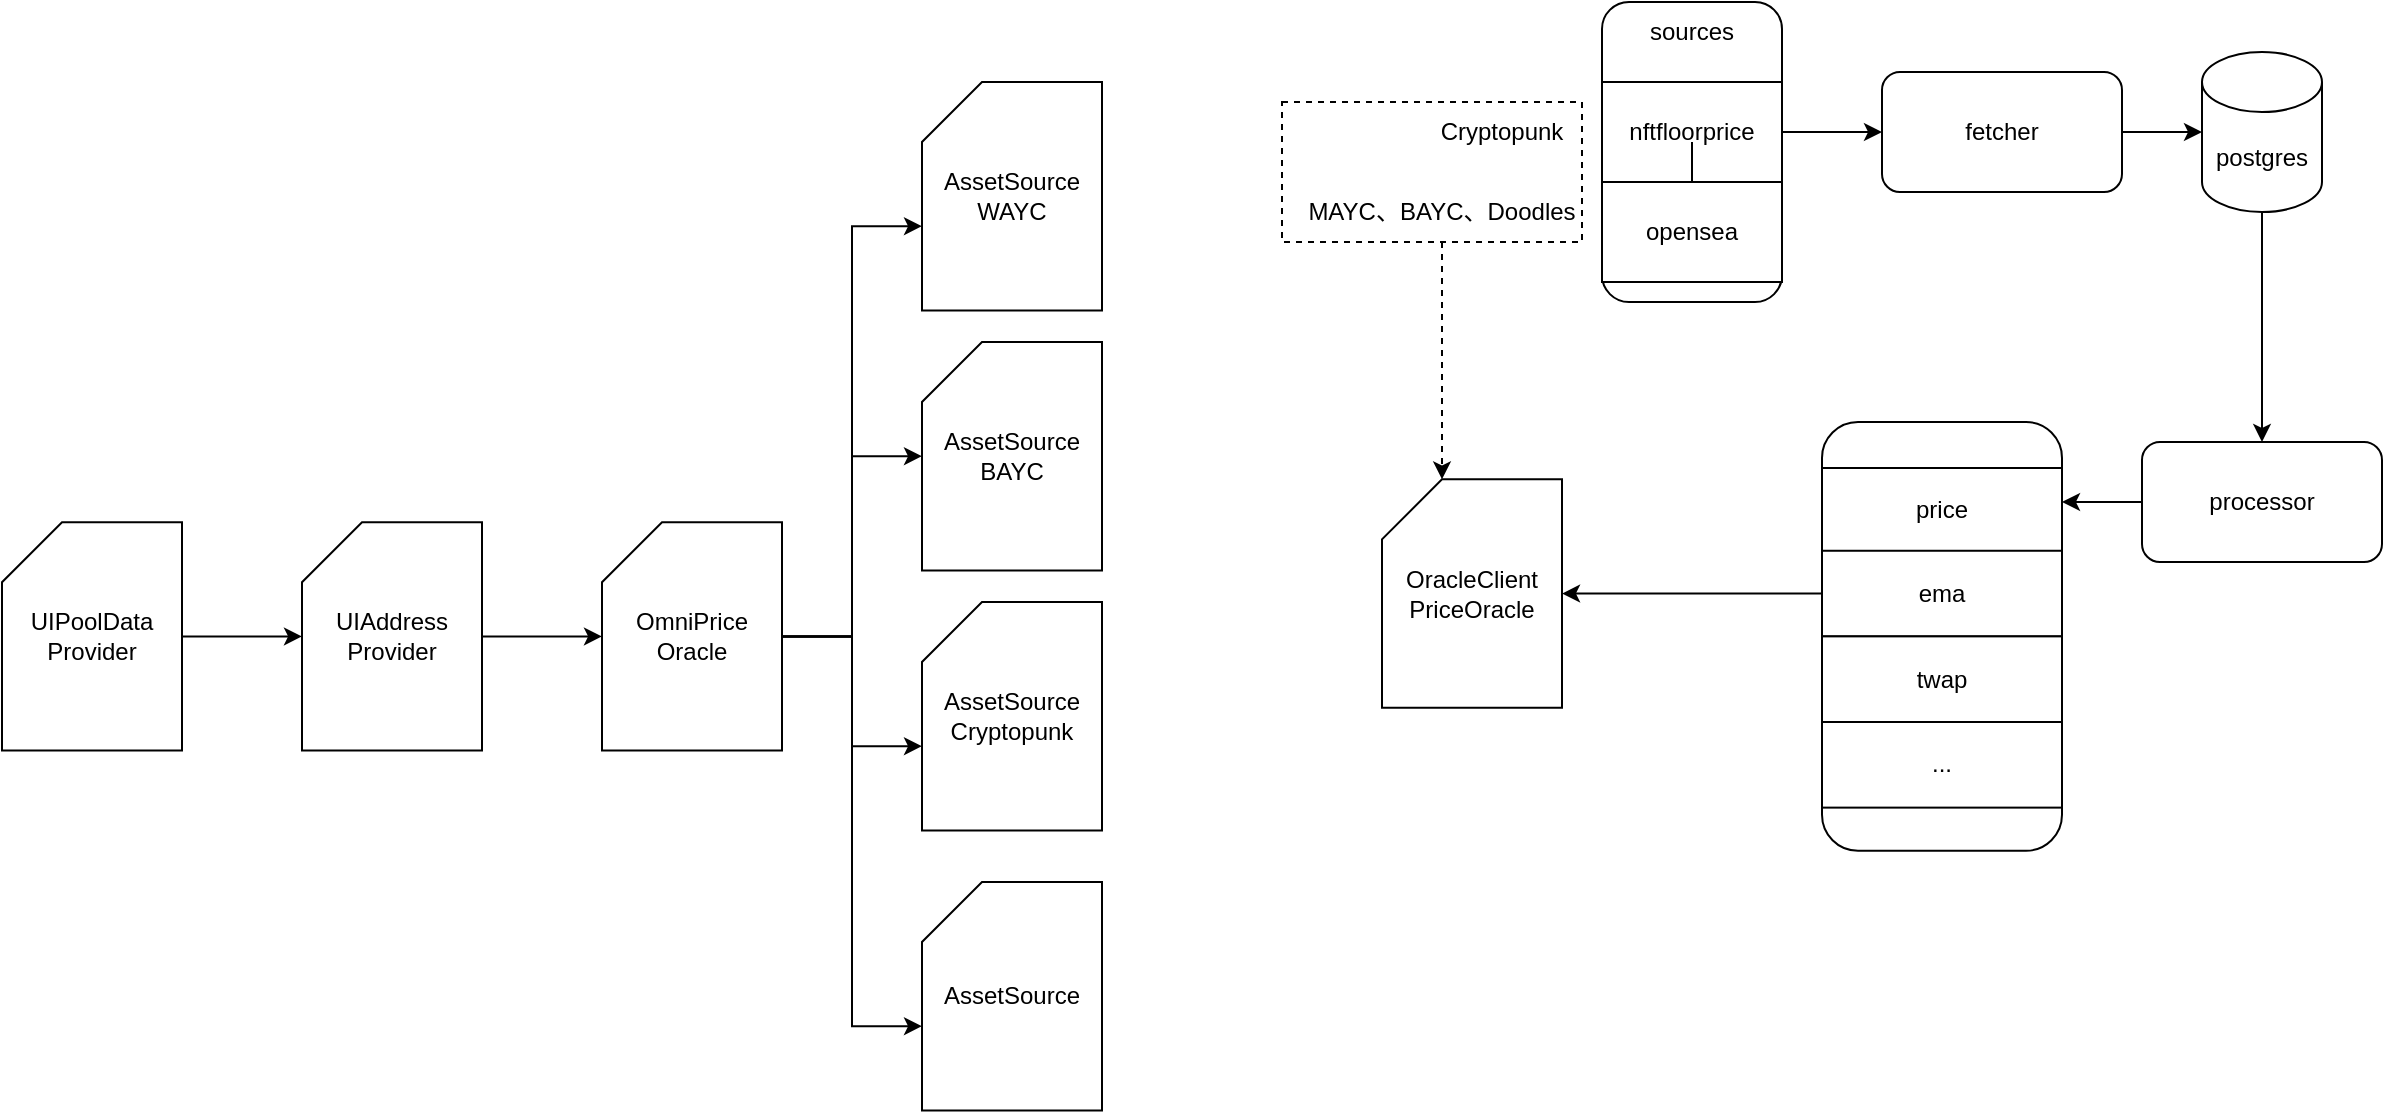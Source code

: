 <mxfile version="18.0.4" type="github">
  <diagram id="lm39UnG0xP7g4V9K822q" name="第 1 页">
    <mxGraphModel dx="1781" dy="986" grid="1" gridSize="10" guides="1" tooltips="1" connect="1" arrows="1" fold="1" page="1" pageScale="1" pageWidth="827" pageHeight="1169" math="0" shadow="0">
      <root>
        <mxCell id="0" />
        <mxCell id="1" parent="0" />
        <mxCell id="ALS0ME_dZ4r5XlrfOJKZ-38" value="" style="rounded=0;whiteSpace=wrap;html=1;dashed=1;" vertex="1" parent="1">
          <mxGeometry x="180" y="400" width="150" height="70" as="geometry" />
        </mxCell>
        <mxCell id="ALS0ME_dZ4r5XlrfOJKZ-1" value="" style="rounded=1;whiteSpace=wrap;html=1;" vertex="1" parent="1">
          <mxGeometry x="340" y="350" width="90" height="150" as="geometry" />
        </mxCell>
        <mxCell id="ALS0ME_dZ4r5XlrfOJKZ-14" style="edgeStyle=orthogonalEdgeStyle;rounded=0;orthogonalLoop=1;jettySize=auto;html=1;exitX=1;exitY=0.5;exitDx=0;exitDy=0;entryX=0;entryY=0.5;entryDx=0;entryDy=0;" edge="1" parent="1" source="ALS0ME_dZ4r5XlrfOJKZ-2" target="ALS0ME_dZ4r5XlrfOJKZ-13">
          <mxGeometry relative="1" as="geometry" />
        </mxCell>
        <mxCell id="ALS0ME_dZ4r5XlrfOJKZ-2" value="nftfloorprice" style="rounded=0;whiteSpace=wrap;html=1;" vertex="1" parent="1">
          <mxGeometry x="340" y="390" width="90" height="50" as="geometry" />
        </mxCell>
        <mxCell id="ALS0ME_dZ4r5XlrfOJKZ-9" value="" style="edgeStyle=orthogonalEdgeStyle;rounded=0;orthogonalLoop=1;jettySize=auto;html=1;" edge="1" parent="1" source="ALS0ME_dZ4r5XlrfOJKZ-3" target="ALS0ME_dZ4r5XlrfOJKZ-2">
          <mxGeometry relative="1" as="geometry" />
        </mxCell>
        <mxCell id="ALS0ME_dZ4r5XlrfOJKZ-3" value="opensea" style="rounded=0;whiteSpace=wrap;html=1;" vertex="1" parent="1">
          <mxGeometry x="340" y="440" width="90" height="50" as="geometry" />
        </mxCell>
        <mxCell id="ALS0ME_dZ4r5XlrfOJKZ-39" style="edgeStyle=orthogonalEdgeStyle;rounded=0;orthogonalLoop=1;jettySize=auto;html=1;exitX=0.5;exitY=1;exitDx=0;exitDy=0;entryX=0;entryY=0;entryDx=30;entryDy=0;entryPerimeter=0;dashed=1;" edge="1" parent="1" source="ALS0ME_dZ4r5XlrfOJKZ-7" target="ALS0ME_dZ4r5XlrfOJKZ-34">
          <mxGeometry relative="1" as="geometry" />
        </mxCell>
        <mxCell id="ALS0ME_dZ4r5XlrfOJKZ-7" value="MAYC、BAYC、Doodles" style="text;html=1;strokeColor=none;fillColor=none;align=center;verticalAlign=middle;whiteSpace=wrap;rounded=0;" vertex="1" parent="1">
          <mxGeometry x="180" y="440" width="160" height="30" as="geometry" />
        </mxCell>
        <mxCell id="ALS0ME_dZ4r5XlrfOJKZ-8" value="Cryptopunk" style="text;html=1;strokeColor=none;fillColor=none;align=center;verticalAlign=middle;whiteSpace=wrap;rounded=0;" vertex="1" parent="1">
          <mxGeometry x="260" y="400" width="60" height="30" as="geometry" />
        </mxCell>
        <mxCell id="ALS0ME_dZ4r5XlrfOJKZ-10" value="sources" style="text;html=1;strokeColor=none;fillColor=none;align=center;verticalAlign=middle;whiteSpace=wrap;rounded=0;" vertex="1" parent="1">
          <mxGeometry x="355" y="350" width="60" height="30" as="geometry" />
        </mxCell>
        <mxCell id="ALS0ME_dZ4r5XlrfOJKZ-17" style="edgeStyle=orthogonalEdgeStyle;rounded=0;orthogonalLoop=1;jettySize=auto;html=1;exitX=0.5;exitY=1;exitDx=0;exitDy=0;exitPerimeter=0;entryX=0.5;entryY=0;entryDx=0;entryDy=0;" edge="1" parent="1" source="ALS0ME_dZ4r5XlrfOJKZ-11" target="ALS0ME_dZ4r5XlrfOJKZ-16">
          <mxGeometry relative="1" as="geometry" />
        </mxCell>
        <mxCell id="ALS0ME_dZ4r5XlrfOJKZ-11" value="postgres" style="shape=cylinder3;whiteSpace=wrap;html=1;boundedLbl=1;backgroundOutline=1;size=15;" vertex="1" parent="1">
          <mxGeometry x="640" y="375" width="60" height="80" as="geometry" />
        </mxCell>
        <mxCell id="ALS0ME_dZ4r5XlrfOJKZ-15" style="edgeStyle=orthogonalEdgeStyle;rounded=0;orthogonalLoop=1;jettySize=auto;html=1;exitX=1;exitY=0.5;exitDx=0;exitDy=0;entryX=0;entryY=0.5;entryDx=0;entryDy=0;entryPerimeter=0;" edge="1" parent="1" source="ALS0ME_dZ4r5XlrfOJKZ-13" target="ALS0ME_dZ4r5XlrfOJKZ-11">
          <mxGeometry relative="1" as="geometry" />
        </mxCell>
        <mxCell id="ALS0ME_dZ4r5XlrfOJKZ-13" value="fetcher" style="rounded=1;whiteSpace=wrap;html=1;" vertex="1" parent="1">
          <mxGeometry x="480" y="385" width="120" height="60" as="geometry" />
        </mxCell>
        <mxCell id="ALS0ME_dZ4r5XlrfOJKZ-29" style="edgeStyle=orthogonalEdgeStyle;rounded=0;orthogonalLoop=1;jettySize=auto;html=1;exitX=0;exitY=0.5;exitDx=0;exitDy=0;" edge="1" parent="1" source="ALS0ME_dZ4r5XlrfOJKZ-16">
          <mxGeometry relative="1" as="geometry">
            <mxPoint x="570" y="600" as="targetPoint" />
          </mxGeometry>
        </mxCell>
        <mxCell id="ALS0ME_dZ4r5XlrfOJKZ-16" value="processor" style="rounded=1;whiteSpace=wrap;html=1;" vertex="1" parent="1">
          <mxGeometry x="610" y="570" width="120" height="60" as="geometry" />
        </mxCell>
        <mxCell id="ALS0ME_dZ4r5XlrfOJKZ-18" value="" style="rounded=1;whiteSpace=wrap;html=1;" vertex="1" parent="1">
          <mxGeometry x="450" y="560" width="120" height="214.38" as="geometry" />
        </mxCell>
        <mxCell id="ALS0ME_dZ4r5XlrfOJKZ-19" value="price" style="rounded=0;whiteSpace=wrap;html=1;" vertex="1" parent="1">
          <mxGeometry x="450" y="583" width="120" height="42.81" as="geometry" />
        </mxCell>
        <mxCell id="ALS0ME_dZ4r5XlrfOJKZ-35" style="edgeStyle=orthogonalEdgeStyle;rounded=0;orthogonalLoop=1;jettySize=auto;html=1;exitX=0;exitY=0.5;exitDx=0;exitDy=0;entryX=1;entryY=0.5;entryDx=0;entryDy=0;entryPerimeter=0;" edge="1" parent="1" source="ALS0ME_dZ4r5XlrfOJKZ-30" target="ALS0ME_dZ4r5XlrfOJKZ-34">
          <mxGeometry relative="1" as="geometry" />
        </mxCell>
        <mxCell id="ALS0ME_dZ4r5XlrfOJKZ-30" value="ema" style="rounded=0;whiteSpace=wrap;html=1;" vertex="1" parent="1">
          <mxGeometry x="450" y="624.38" width="120" height="42.81" as="geometry" />
        </mxCell>
        <mxCell id="ALS0ME_dZ4r5XlrfOJKZ-31" value="twap" style="rounded=0;whiteSpace=wrap;html=1;" vertex="1" parent="1">
          <mxGeometry x="450" y="667.19" width="120" height="42.81" as="geometry" />
        </mxCell>
        <mxCell id="ALS0ME_dZ4r5XlrfOJKZ-32" value="..." style="rounded=0;whiteSpace=wrap;html=1;" vertex="1" parent="1">
          <mxGeometry x="450" y="710" width="120" height="42.81" as="geometry" />
        </mxCell>
        <mxCell id="ALS0ME_dZ4r5XlrfOJKZ-34" value="OracleClient&lt;br&gt;PriceOracle" style="shape=card;whiteSpace=wrap;html=1;" vertex="1" parent="1">
          <mxGeometry x="230" y="588.68" width="90" height="114.21" as="geometry" />
        </mxCell>
        <mxCell id="ALS0ME_dZ4r5XlrfOJKZ-43" style="edgeStyle=orthogonalEdgeStyle;rounded=0;orthogonalLoop=1;jettySize=auto;html=1;exitX=1;exitY=0.5;exitDx=0;exitDy=0;exitPerimeter=0;" edge="1" parent="1" source="ALS0ME_dZ4r5XlrfOJKZ-41" target="ALS0ME_dZ4r5XlrfOJKZ-42">
          <mxGeometry relative="1" as="geometry" />
        </mxCell>
        <mxCell id="ALS0ME_dZ4r5XlrfOJKZ-41" value="UIPoolData&lt;br&gt;Provider" style="shape=card;whiteSpace=wrap;html=1;" vertex="1" parent="1">
          <mxGeometry x="-460" y="610.09" width="90" height="114.21" as="geometry" />
        </mxCell>
        <mxCell id="ALS0ME_dZ4r5XlrfOJKZ-46" style="edgeStyle=orthogonalEdgeStyle;rounded=0;orthogonalLoop=1;jettySize=auto;html=1;exitX=1;exitY=0.5;exitDx=0;exitDy=0;exitPerimeter=0;" edge="1" parent="1" source="ALS0ME_dZ4r5XlrfOJKZ-42" target="ALS0ME_dZ4r5XlrfOJKZ-44">
          <mxGeometry relative="1" as="geometry" />
        </mxCell>
        <mxCell id="ALS0ME_dZ4r5XlrfOJKZ-42" value="UIAddress&lt;br&gt;Provider" style="shape=card;whiteSpace=wrap;html=1;" vertex="1" parent="1">
          <mxGeometry x="-310" y="610.09" width="90" height="114.21" as="geometry" />
        </mxCell>
        <mxCell id="ALS0ME_dZ4r5XlrfOJKZ-48" style="edgeStyle=orthogonalEdgeStyle;rounded=0;orthogonalLoop=1;jettySize=auto;html=1;exitX=1;exitY=0.5;exitDx=0;exitDy=0;exitPerimeter=0;" edge="1" parent="1" source="ALS0ME_dZ4r5XlrfOJKZ-44" target="ALS0ME_dZ4r5XlrfOJKZ-47">
          <mxGeometry relative="1" as="geometry" />
        </mxCell>
        <mxCell id="ALS0ME_dZ4r5XlrfOJKZ-50" style="edgeStyle=orthogonalEdgeStyle;rounded=0;orthogonalLoop=1;jettySize=auto;html=1;exitX=1;exitY=0.5;exitDx=0;exitDy=0;exitPerimeter=0;entryX=0;entryY=0;entryDx=0;entryDy=72.105;entryPerimeter=0;" edge="1" parent="1" source="ALS0ME_dZ4r5XlrfOJKZ-44" target="ALS0ME_dZ4r5XlrfOJKZ-49">
          <mxGeometry relative="1" as="geometry" />
        </mxCell>
        <mxCell id="ALS0ME_dZ4r5XlrfOJKZ-52" style="edgeStyle=orthogonalEdgeStyle;rounded=0;orthogonalLoop=1;jettySize=auto;html=1;exitX=1;exitY=0.5;exitDx=0;exitDy=0;exitPerimeter=0;entryX=0;entryY=0;entryDx=0;entryDy=72.105;entryPerimeter=0;" edge="1" parent="1" source="ALS0ME_dZ4r5XlrfOJKZ-44" target="ALS0ME_dZ4r5XlrfOJKZ-51">
          <mxGeometry relative="1" as="geometry" />
        </mxCell>
        <mxCell id="ALS0ME_dZ4r5XlrfOJKZ-54" style="edgeStyle=orthogonalEdgeStyle;rounded=0;orthogonalLoop=1;jettySize=auto;html=1;exitX=1;exitY=0.5;exitDx=0;exitDy=0;exitPerimeter=0;entryX=0;entryY=0;entryDx=0;entryDy=72.105;entryPerimeter=0;" edge="1" parent="1" source="ALS0ME_dZ4r5XlrfOJKZ-44" target="ALS0ME_dZ4r5XlrfOJKZ-53">
          <mxGeometry relative="1" as="geometry" />
        </mxCell>
        <mxCell id="ALS0ME_dZ4r5XlrfOJKZ-44" value="OmniPrice&lt;br&gt;Oracle" style="shape=card;whiteSpace=wrap;html=1;" vertex="1" parent="1">
          <mxGeometry x="-160" y="610.09" width="90" height="114.21" as="geometry" />
        </mxCell>
        <mxCell id="ALS0ME_dZ4r5XlrfOJKZ-47" value="AssetSource&lt;br&gt;BAYC" style="shape=card;whiteSpace=wrap;html=1;" vertex="1" parent="1">
          <mxGeometry y="520.0" width="90" height="114.21" as="geometry" />
        </mxCell>
        <mxCell id="ALS0ME_dZ4r5XlrfOJKZ-49" value="AssetSource&lt;br&gt;Cryptopunk" style="shape=card;whiteSpace=wrap;html=1;" vertex="1" parent="1">
          <mxGeometry y="650.0" width="90" height="114.21" as="geometry" />
        </mxCell>
        <mxCell id="ALS0ME_dZ4r5XlrfOJKZ-51" value="AssetSource&lt;br&gt;" style="shape=card;whiteSpace=wrap;html=1;" vertex="1" parent="1">
          <mxGeometry y="790.0" width="90" height="114.21" as="geometry" />
        </mxCell>
        <mxCell id="ALS0ME_dZ4r5XlrfOJKZ-53" value="AssetSource&lt;br&gt;WAYC" style="shape=card;whiteSpace=wrap;html=1;" vertex="1" parent="1">
          <mxGeometry y="390.0" width="90" height="114.21" as="geometry" />
        </mxCell>
      </root>
    </mxGraphModel>
  </diagram>
</mxfile>
